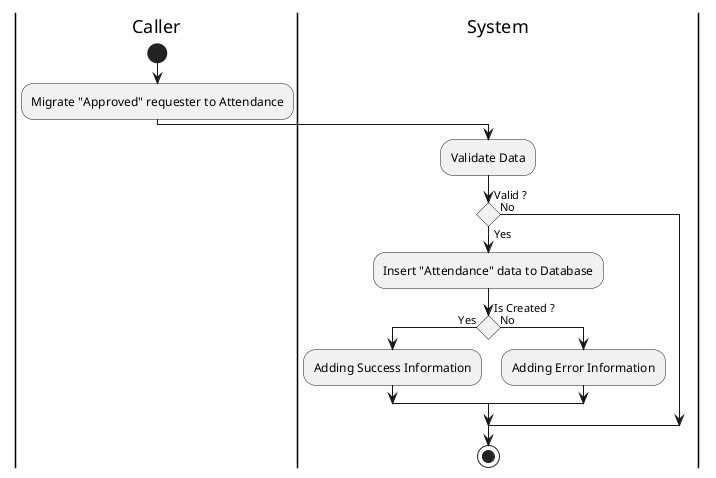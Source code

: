 @startuml CreateAttendance

skinparam ConditionEndStyle hline
skinparam conditionStyle diamond
skinparam Monochrome true
skinparam Shadowing false

|Caller|
start
:Migrate "Approved" requester to Attendance;

|System|
:Validate Data;

if (Valid ?) then (Yes)
    :Insert "Attendance" data to Database;
    
    if (Is Created ?) then (Yes)
        :Adding Success Information;
    else (No)
        :Adding Error Information;
    endif
else (No)
endif
stop

@enduml